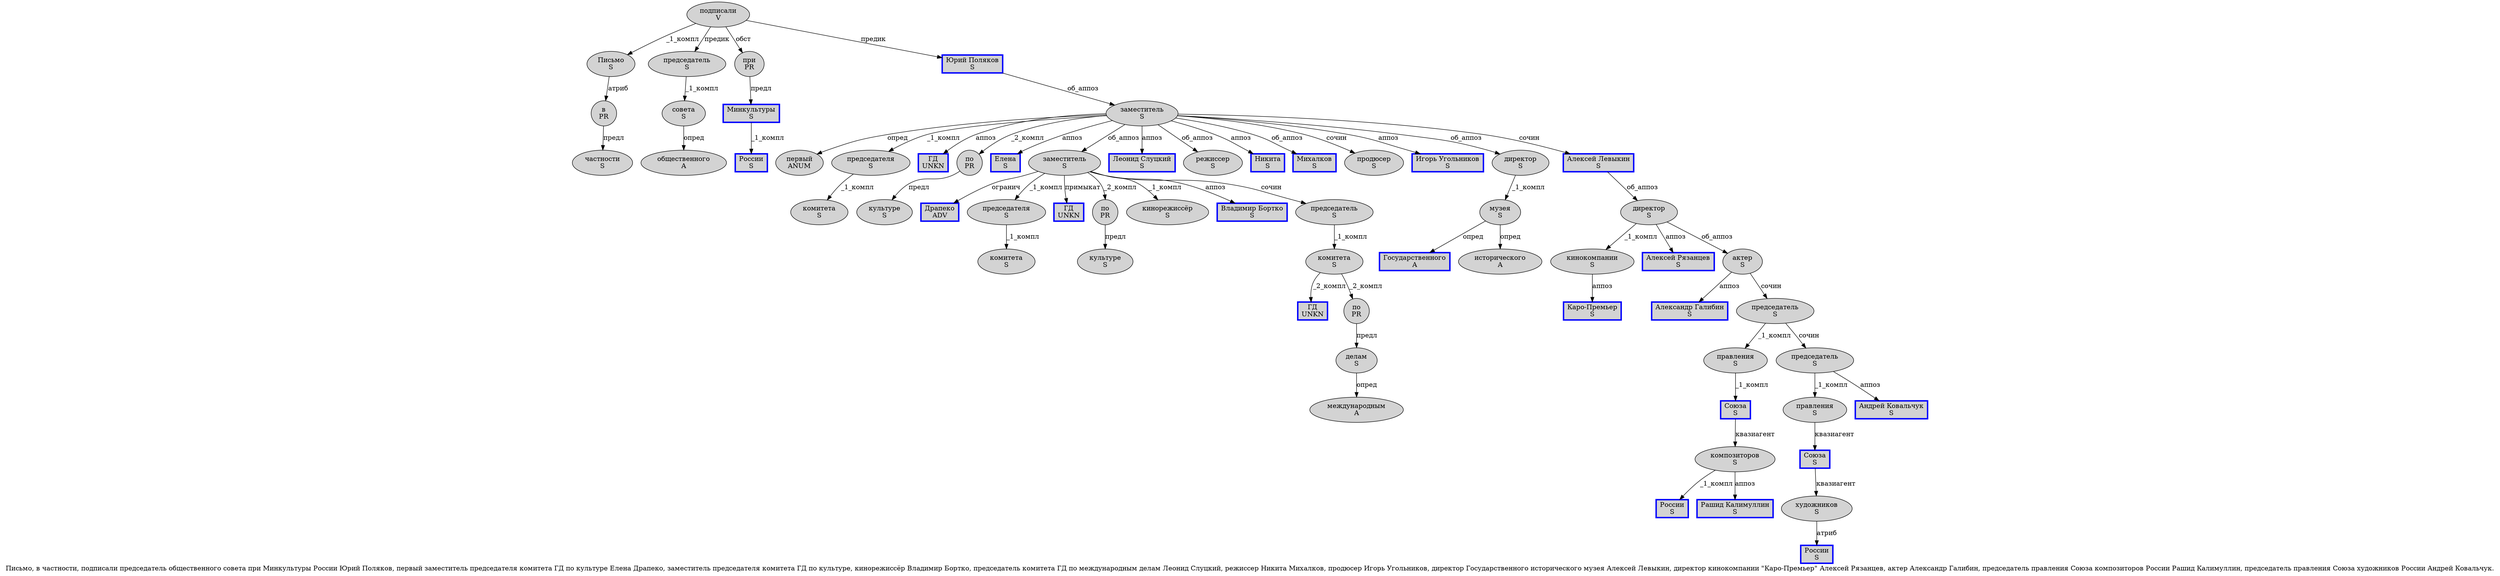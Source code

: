 digraph SENTENCE_502 {
	graph [label="Письмо, в частности, подписали председатель общественного совета при Минкультуры России Юрий Поляков, первый заместитель председателя комитета ГД по культуре Елена Драпеко, заместитель председателя комитета ГД по культуре, кинорежиссёр Владимир Бортко, председатель комитета ГД по международным делам Леонид Слуцкий, режиссер Никита Михалков, продюсер Игорь Угольников, директор Государственного исторического музея Алексей Левыкин, директор кинокомпании \"Каро-Премьер\" Алексей Рязанцев, актер Александр Галибин, председатель правления Союза композиторов России Рашид Калимуллин, председатель правления Союза художников России Андрей Ковальчук."]
	node [style=filled]
		0 [label="Письмо
S" color="" fillcolor=lightgray penwidth=1 shape=ellipse]
		2 [label="в
PR" color="" fillcolor=lightgray penwidth=1 shape=ellipse]
		3 [label="частности
S" color="" fillcolor=lightgray penwidth=1 shape=ellipse]
		5 [label="подписали
V" color="" fillcolor=lightgray penwidth=1 shape=ellipse]
		6 [label="председатель
S" color="" fillcolor=lightgray penwidth=1 shape=ellipse]
		7 [label="общественного
A" color="" fillcolor=lightgray penwidth=1 shape=ellipse]
		8 [label="совета
S" color="" fillcolor=lightgray penwidth=1 shape=ellipse]
		9 [label="при
PR" color="" fillcolor=lightgray penwidth=1 shape=ellipse]
		10 [label="Минкультуры
S" color=blue fillcolor=lightgray penwidth=3 shape=box]
		11 [label="России
S" color=blue fillcolor=lightgray penwidth=3 shape=box]
		12 [label="Юрий Поляков
S" color=blue fillcolor=lightgray penwidth=3 shape=box]
		14 [label="первый
ANUM" color="" fillcolor=lightgray penwidth=1 shape=ellipse]
		15 [label="заместитель
S" color="" fillcolor=lightgray penwidth=1 shape=ellipse]
		16 [label="председателя
S" color="" fillcolor=lightgray penwidth=1 shape=ellipse]
		17 [label="комитета
S" color="" fillcolor=lightgray penwidth=1 shape=ellipse]
		18 [label="ГД
UNKN" color=blue fillcolor=lightgray penwidth=3 shape=box]
		19 [label="по
PR" color="" fillcolor=lightgray penwidth=1 shape=ellipse]
		20 [label="культуре
S" color="" fillcolor=lightgray penwidth=1 shape=ellipse]
		21 [label="Елена
S" color=blue fillcolor=lightgray penwidth=3 shape=box]
		22 [label="Драпеко
ADV" color=blue fillcolor=lightgray penwidth=3 shape=box]
		24 [label="заместитель
S" color="" fillcolor=lightgray penwidth=1 shape=ellipse]
		25 [label="председателя
S" color="" fillcolor=lightgray penwidth=1 shape=ellipse]
		26 [label="комитета
S" color="" fillcolor=lightgray penwidth=1 shape=ellipse]
		27 [label="ГД
UNKN" color=blue fillcolor=lightgray penwidth=3 shape=box]
		28 [label="по
PR" color="" fillcolor=lightgray penwidth=1 shape=ellipse]
		29 [label="культуре
S" color="" fillcolor=lightgray penwidth=1 shape=ellipse]
		31 [label="кинорежиссёр
S" color="" fillcolor=lightgray penwidth=1 shape=ellipse]
		32 [label="Владимир Бортко
S" color=blue fillcolor=lightgray penwidth=3 shape=box]
		34 [label="председатель
S" color="" fillcolor=lightgray penwidth=1 shape=ellipse]
		35 [label="комитета
S" color="" fillcolor=lightgray penwidth=1 shape=ellipse]
		36 [label="ГД
UNKN" color=blue fillcolor=lightgray penwidth=3 shape=box]
		37 [label="по
PR" color="" fillcolor=lightgray penwidth=1 shape=ellipse]
		38 [label="международным
A" color="" fillcolor=lightgray penwidth=1 shape=ellipse]
		39 [label="делам
S" color="" fillcolor=lightgray penwidth=1 shape=ellipse]
		40 [label="Леонид Слуцкий
S" color=blue fillcolor=lightgray penwidth=3 shape=box]
		42 [label="режиссер
S" color="" fillcolor=lightgray penwidth=1 shape=ellipse]
		43 [label="Никита
S" color=blue fillcolor=lightgray penwidth=3 shape=box]
		44 [label="Михалков
S" color=blue fillcolor=lightgray penwidth=3 shape=box]
		46 [label="продюсер
S" color="" fillcolor=lightgray penwidth=1 shape=ellipse]
		47 [label="Игорь Угольников
S" color=blue fillcolor=lightgray penwidth=3 shape=box]
		49 [label="директор
S" color="" fillcolor=lightgray penwidth=1 shape=ellipse]
		50 [label="Государственного
A" color=blue fillcolor=lightgray penwidth=3 shape=box]
		51 [label="исторического
A" color="" fillcolor=lightgray penwidth=1 shape=ellipse]
		52 [label="музея
S" color="" fillcolor=lightgray penwidth=1 shape=ellipse]
		53 [label="Алексей Левыкин
S" color=blue fillcolor=lightgray penwidth=3 shape=box]
		55 [label="директор
S" color="" fillcolor=lightgray penwidth=1 shape=ellipse]
		56 [label="кинокомпании
S" color="" fillcolor=lightgray penwidth=1 shape=ellipse]
		58 [label="Каро-Премьер
S" color=blue fillcolor=lightgray penwidth=3 shape=box]
		60 [label="Алексей Рязанцев
S" color=blue fillcolor=lightgray penwidth=3 shape=box]
		62 [label="актер
S" color="" fillcolor=lightgray penwidth=1 shape=ellipse]
		63 [label="Александр Галибин
S" color=blue fillcolor=lightgray penwidth=3 shape=box]
		65 [label="председатель
S" color="" fillcolor=lightgray penwidth=1 shape=ellipse]
		66 [label="правления
S" color="" fillcolor=lightgray penwidth=1 shape=ellipse]
		67 [label="Союза
S" color=blue fillcolor=lightgray penwidth=3 shape=box]
		68 [label="композиторов
S" color="" fillcolor=lightgray penwidth=1 shape=ellipse]
		69 [label="России
S" color=blue fillcolor=lightgray penwidth=3 shape=box]
		70 [label="Рашид Калимуллин
S" color=blue fillcolor=lightgray penwidth=3 shape=box]
		72 [label="председатель
S" color="" fillcolor=lightgray penwidth=1 shape=ellipse]
		73 [label="правления
S" color="" fillcolor=lightgray penwidth=1 shape=ellipse]
		74 [label="Союза
S" color=blue fillcolor=lightgray penwidth=3 shape=box]
		75 [label="художников
S" color="" fillcolor=lightgray penwidth=1 shape=ellipse]
		76 [label="России
S" color=blue fillcolor=lightgray penwidth=3 shape=box]
		77 [label="Андрей Ковальчук
S" color=blue fillcolor=lightgray penwidth=3 shape=box]
			52 -> 50 [label="опред"]
			52 -> 51 [label="опред"]
			62 -> 63 [label="аппоз"]
			62 -> 65 [label="сочин"]
			2 -> 3 [label="предл"]
			16 -> 17 [label="_1_компл"]
			49 -> 52 [label="_1_компл"]
			5 -> 0 [label="_1_компл"]
			5 -> 6 [label="предик"]
			5 -> 9 [label="обст"]
			5 -> 12 [label="предик"]
			34 -> 35 [label="_1_компл"]
			55 -> 56 [label="_1_компл"]
			55 -> 60 [label="аппоз"]
			55 -> 62 [label="об_аппоз"]
			6 -> 8 [label="_1_компл"]
			12 -> 15 [label="об_аппоз"]
			56 -> 58 [label="аппоз"]
			73 -> 74 [label="квазиагент"]
			68 -> 69 [label="_1_компл"]
			68 -> 70 [label="аппоз"]
			66 -> 67 [label="_1_компл"]
			9 -> 10 [label="предл"]
			10 -> 11 [label="_1_компл"]
			37 -> 39 [label="предл"]
			75 -> 76 [label="атриб"]
			0 -> 2 [label="атриб"]
			39 -> 38 [label="опред"]
			19 -> 20 [label="предл"]
			72 -> 73 [label="_1_компл"]
			72 -> 77 [label="аппоз"]
			35 -> 36 [label="_2_компл"]
			35 -> 37 [label="_2_компл"]
			28 -> 29 [label="предл"]
			65 -> 66 [label="_1_компл"]
			65 -> 72 [label="сочин"]
			15 -> 14 [label="опред"]
			15 -> 16 [label="_1_компл"]
			15 -> 18 [label="аппоз"]
			15 -> 19 [label="_2_компл"]
			15 -> 21 [label="аппоз"]
			15 -> 24 [label="об_аппоз"]
			15 -> 40 [label="аппоз"]
			15 -> 42 [label="об_аппоз"]
			15 -> 43 [label="аппоз"]
			15 -> 44 [label="об_аппоз"]
			15 -> 46 [label="сочин"]
			15 -> 47 [label="аппоз"]
			15 -> 49 [label="об_аппоз"]
			15 -> 53 [label="сочин"]
			25 -> 26 [label="_1_компл"]
			74 -> 75 [label="квазиагент"]
			8 -> 7 [label="опред"]
			67 -> 68 [label="квазиагент"]
			53 -> 55 [label="об_аппоз"]
			24 -> 22 [label="огранич"]
			24 -> 25 [label="_1_компл"]
			24 -> 27 [label="примыкат"]
			24 -> 28 [label="_2_компл"]
			24 -> 31 [label="_1_компл"]
			24 -> 32 [label="аппоз"]
			24 -> 34 [label="сочин"]
}